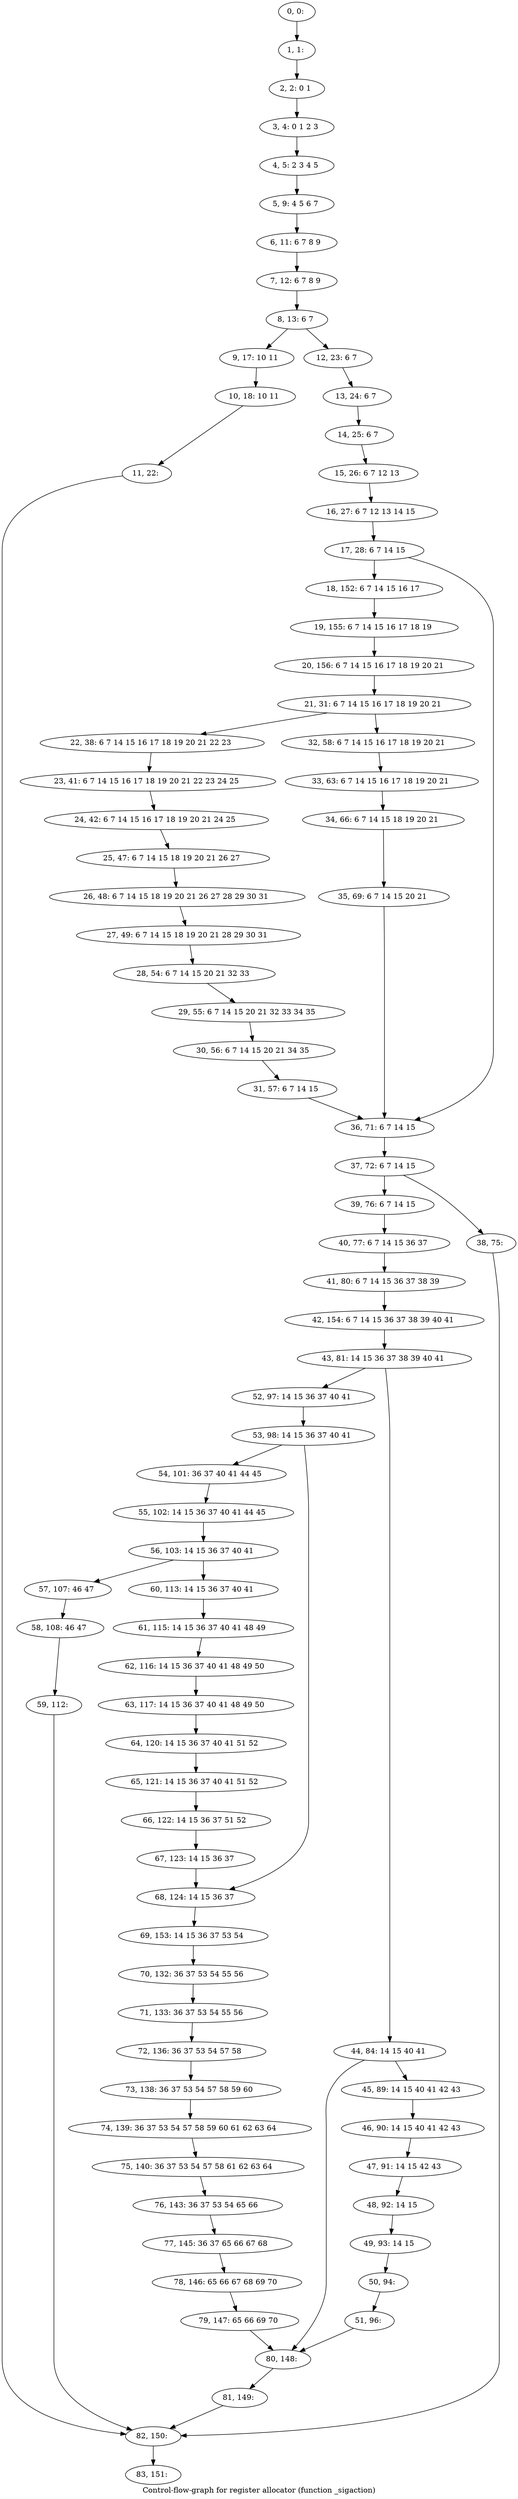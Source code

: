 digraph G {
graph [label="Control-flow-graph for register allocator (function _sigaction)"]
0[label="0, 0: "];
1[label="1, 1: "];
2[label="2, 2: 0 1 "];
3[label="3, 4: 0 1 2 3 "];
4[label="4, 5: 2 3 4 5 "];
5[label="5, 9: 4 5 6 7 "];
6[label="6, 11: 6 7 8 9 "];
7[label="7, 12: 6 7 8 9 "];
8[label="8, 13: 6 7 "];
9[label="9, 17: 10 11 "];
10[label="10, 18: 10 11 "];
11[label="11, 22: "];
12[label="12, 23: 6 7 "];
13[label="13, 24: 6 7 "];
14[label="14, 25: 6 7 "];
15[label="15, 26: 6 7 12 13 "];
16[label="16, 27: 6 7 12 13 14 15 "];
17[label="17, 28: 6 7 14 15 "];
18[label="18, 152: 6 7 14 15 16 17 "];
19[label="19, 155: 6 7 14 15 16 17 18 19 "];
20[label="20, 156: 6 7 14 15 16 17 18 19 20 21 "];
21[label="21, 31: 6 7 14 15 16 17 18 19 20 21 "];
22[label="22, 38: 6 7 14 15 16 17 18 19 20 21 22 23 "];
23[label="23, 41: 6 7 14 15 16 17 18 19 20 21 22 23 24 25 "];
24[label="24, 42: 6 7 14 15 16 17 18 19 20 21 24 25 "];
25[label="25, 47: 6 7 14 15 18 19 20 21 26 27 "];
26[label="26, 48: 6 7 14 15 18 19 20 21 26 27 28 29 30 31 "];
27[label="27, 49: 6 7 14 15 18 19 20 21 28 29 30 31 "];
28[label="28, 54: 6 7 14 15 20 21 32 33 "];
29[label="29, 55: 6 7 14 15 20 21 32 33 34 35 "];
30[label="30, 56: 6 7 14 15 20 21 34 35 "];
31[label="31, 57: 6 7 14 15 "];
32[label="32, 58: 6 7 14 15 16 17 18 19 20 21 "];
33[label="33, 63: 6 7 14 15 16 17 18 19 20 21 "];
34[label="34, 66: 6 7 14 15 18 19 20 21 "];
35[label="35, 69: 6 7 14 15 20 21 "];
36[label="36, 71: 6 7 14 15 "];
37[label="37, 72: 6 7 14 15 "];
38[label="38, 75: "];
39[label="39, 76: 6 7 14 15 "];
40[label="40, 77: 6 7 14 15 36 37 "];
41[label="41, 80: 6 7 14 15 36 37 38 39 "];
42[label="42, 154: 6 7 14 15 36 37 38 39 40 41 "];
43[label="43, 81: 14 15 36 37 38 39 40 41 "];
44[label="44, 84: 14 15 40 41 "];
45[label="45, 89: 14 15 40 41 42 43 "];
46[label="46, 90: 14 15 40 41 42 43 "];
47[label="47, 91: 14 15 42 43 "];
48[label="48, 92: 14 15 "];
49[label="49, 93: 14 15 "];
50[label="50, 94: "];
51[label="51, 96: "];
52[label="52, 97: 14 15 36 37 40 41 "];
53[label="53, 98: 14 15 36 37 40 41 "];
54[label="54, 101: 36 37 40 41 44 45 "];
55[label="55, 102: 14 15 36 37 40 41 44 45 "];
56[label="56, 103: 14 15 36 37 40 41 "];
57[label="57, 107: 46 47 "];
58[label="58, 108: 46 47 "];
59[label="59, 112: "];
60[label="60, 113: 14 15 36 37 40 41 "];
61[label="61, 115: 14 15 36 37 40 41 48 49 "];
62[label="62, 116: 14 15 36 37 40 41 48 49 50 "];
63[label="63, 117: 14 15 36 37 40 41 48 49 50 "];
64[label="64, 120: 14 15 36 37 40 41 51 52 "];
65[label="65, 121: 14 15 36 37 40 41 51 52 "];
66[label="66, 122: 14 15 36 37 51 52 "];
67[label="67, 123: 14 15 36 37 "];
68[label="68, 124: 14 15 36 37 "];
69[label="69, 153: 14 15 36 37 53 54 "];
70[label="70, 132: 36 37 53 54 55 56 "];
71[label="71, 133: 36 37 53 54 55 56 "];
72[label="72, 136: 36 37 53 54 57 58 "];
73[label="73, 138: 36 37 53 54 57 58 59 60 "];
74[label="74, 139: 36 37 53 54 57 58 59 60 61 62 63 64 "];
75[label="75, 140: 36 37 53 54 57 58 61 62 63 64 "];
76[label="76, 143: 36 37 53 54 65 66 "];
77[label="77, 145: 36 37 65 66 67 68 "];
78[label="78, 146: 65 66 67 68 69 70 "];
79[label="79, 147: 65 66 69 70 "];
80[label="80, 148: "];
81[label="81, 149: "];
82[label="82, 150: "];
83[label="83, 151: "];
0->1 ;
1->2 ;
2->3 ;
3->4 ;
4->5 ;
5->6 ;
6->7 ;
7->8 ;
8->9 ;
8->12 ;
9->10 ;
10->11 ;
11->82 ;
12->13 ;
13->14 ;
14->15 ;
15->16 ;
16->17 ;
17->18 ;
17->36 ;
18->19 ;
19->20 ;
20->21 ;
21->22 ;
21->32 ;
22->23 ;
23->24 ;
24->25 ;
25->26 ;
26->27 ;
27->28 ;
28->29 ;
29->30 ;
30->31 ;
31->36 ;
32->33 ;
33->34 ;
34->35 ;
35->36 ;
36->37 ;
37->38 ;
37->39 ;
38->82 ;
39->40 ;
40->41 ;
41->42 ;
42->43 ;
43->44 ;
43->52 ;
44->45 ;
44->80 ;
45->46 ;
46->47 ;
47->48 ;
48->49 ;
49->50 ;
50->51 ;
51->80 ;
52->53 ;
53->54 ;
53->68 ;
54->55 ;
55->56 ;
56->57 ;
56->60 ;
57->58 ;
58->59 ;
59->82 ;
60->61 ;
61->62 ;
62->63 ;
63->64 ;
64->65 ;
65->66 ;
66->67 ;
67->68 ;
68->69 ;
69->70 ;
70->71 ;
71->72 ;
72->73 ;
73->74 ;
74->75 ;
75->76 ;
76->77 ;
77->78 ;
78->79 ;
79->80 ;
80->81 ;
81->82 ;
82->83 ;
}

